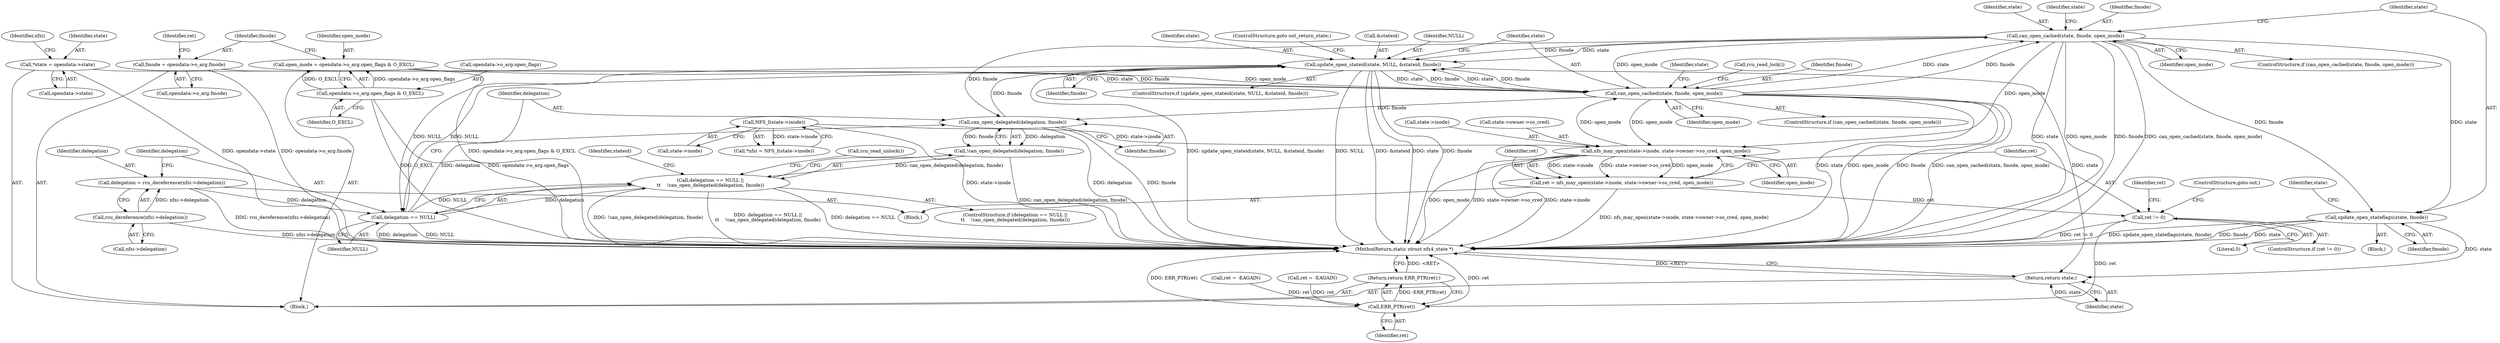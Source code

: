 digraph "0_linux_dc0b027dfadfcb8a5504f7d8052754bf8d501ab9_21@API" {
"1000159" [label="(Call,can_open_cached(state, fmode, open_mode))"];
"1000146" [label="(Call,can_open_cached(state, fmode, open_mode))"];
"1000106" [label="(Call,*state = opendata->state)"];
"1000237" [label="(Call,update_open_stateid(state, NULL, &stateid, fmode))"];
"1000159" [label="(Call,can_open_cached(state, fmode, open_mode))"];
"1000191" [label="(Call,delegation == NULL)"];
"1000183" [label="(Call,delegation = rcu_dereference(nfsi->delegation))"];
"1000185" [label="(Call,rcu_dereference(nfsi->delegation))"];
"1000195" [label="(Call,can_open_delegated(delegation, fmode))"];
"1000130" [label="(Call,fmode = opendata->o_arg.fmode)"];
"1000217" [label="(Call,nfs_may_open(state->inode, state->owner->so_cred, open_mode))"];
"1000114" [label="(Call,NFS_I(state->inode))"];
"1000120" [label="(Call,open_mode = opendata->o_arg.open_flags & O_EXCL)"];
"1000122" [label="(Call,opendata->o_arg.open_flags & O_EXCL)"];
"1000164" [label="(Call,update_open_stateflags(state, fmode))"];
"1000254" [label="(Return,return state;)"];
"1000194" [label="(Call,!can_open_delegated(delegation, fmode))"];
"1000190" [label="(Call,delegation == NULL ||\n\t\t    !can_open_delegated(delegation, fmode))"];
"1000215" [label="(Call,ret = nfs_may_open(state->inode, state->owner->so_cred, open_mode))"];
"1000228" [label="(Call,ret != 0)"];
"1000246" [label="(Call,ERR_PTR(ret))"];
"1000245" [label="(Return,return ERR_PTR(ret);)"];
"1000128" [label="(Identifier,O_EXCL)"];
"1000218" [label="(Call,state->inode)"];
"1000146" [label="(Call,can_open_cached(state, fmode, open_mode))"];
"1000232" [label="(Call,ret = -EAGAIN)"];
"1000230" [label="(Literal,0)"];
"1000226" [label="(Identifier,open_mode)"];
"1000194" [label="(Call,!can_open_delegated(delegation, fmode))"];
"1000227" [label="(ControlStructure,if (ret != 0))"];
"1000112" [label="(Call,*nfsi = NFS_I(state->inode))"];
"1000217" [label="(Call,nfs_may_open(state->inode, state->owner->so_cred, open_mode))"];
"1000139" [label="(Call,ret = -EAGAIN)"];
"1000193" [label="(Identifier,NULL)"];
"1000115" [label="(Call,state->inode)"];
"1000186" [label="(Call,nfsi->delegation)"];
"1000114" [label="(Call,NFS_I(state->inode))"];
"1000256" [label="(MethodReturn,static struct nfs4_state *)"];
"1000171" [label="(Identifier,state)"];
"1000243" [label="(ControlStructure,goto out_return_state;)"];
"1000196" [label="(Identifier,delegation)"];
"1000155" [label="(Identifier,state)"];
"1000104" [label="(Block,)"];
"1000113" [label="(Identifier,nfsi)"];
"1000237" [label="(Call,update_open_stateid(state, NULL, &stateid, fmode))"];
"1000145" [label="(ControlStructure,if (can_open_cached(state, fmode, open_mode)))"];
"1000203" [label="(Identifier,stateid)"];
"1000233" [label="(Identifier,ret)"];
"1000121" [label="(Identifier,open_mode)"];
"1000255" [label="(Identifier,state)"];
"1000149" [label="(Identifier,open_mode)"];
"1000123" [label="(Call,opendata->o_arg.open_flags)"];
"1000184" [label="(Identifier,delegation)"];
"1000122" [label="(Call,opendata->o_arg.open_flags & O_EXCL)"];
"1000246" [label="(Call,ERR_PTR(ret))"];
"1000182" [label="(Call,rcu_read_lock())"];
"1000163" [label="(Block,)"];
"1000120" [label="(Call,open_mode = opendata->o_arg.open_flags & O_EXCL)"];
"1000228" [label="(Call,ret != 0)"];
"1000162" [label="(Identifier,open_mode)"];
"1000245" [label="(Return,return ERR_PTR(ret);)"];
"1000131" [label="(Identifier,fmode)"];
"1000190" [label="(Call,delegation == NULL ||\n\t\t    !can_open_delegated(delegation, fmode))"];
"1000148" [label="(Identifier,fmode)"];
"1000160" [label="(Identifier,state)"];
"1000166" [label="(Identifier,fmode)"];
"1000144" [label="(Block,)"];
"1000197" [label="(Identifier,fmode)"];
"1000130" [label="(Call,fmode = opendata->o_arg.fmode)"];
"1000164" [label="(Call,update_open_stateflags(state, fmode))"];
"1000240" [label="(Call,&stateid)"];
"1000231" [label="(ControlStructure,goto out;)"];
"1000147" [label="(Identifier,state)"];
"1000242" [label="(Identifier,fmode)"];
"1000189" [label="(ControlStructure,if (delegation == NULL ||\n\t\t    !can_open_delegated(delegation, fmode)))"];
"1000221" [label="(Call,state->owner->so_cred)"];
"1000195" [label="(Call,can_open_delegated(delegation, fmode))"];
"1000158" [label="(ControlStructure,if (can_open_cached(state, fmode, open_mode)))"];
"1000215" [label="(Call,ret = nfs_may_open(state->inode, state->owner->so_cred, open_mode))"];
"1000199" [label="(Call,rcu_read_unlock())"];
"1000107" [label="(Identifier,state)"];
"1000132" [label="(Call,opendata->o_arg.fmode)"];
"1000229" [label="(Identifier,ret)"];
"1000140" [label="(Identifier,ret)"];
"1000106" [label="(Call,*state = opendata->state)"];
"1000236" [label="(ControlStructure,if (update_open_stateid(state, NULL, &stateid, fmode)))"];
"1000192" [label="(Identifier,delegation)"];
"1000247" [label="(Identifier,ret)"];
"1000165" [label="(Identifier,state)"];
"1000179" [label="(Identifier,state)"];
"1000159" [label="(Call,can_open_cached(state, fmode, open_mode))"];
"1000239" [label="(Identifier,NULL)"];
"1000108" [label="(Call,opendata->state)"];
"1000183" [label="(Call,delegation = rcu_dereference(nfsi->delegation))"];
"1000185" [label="(Call,rcu_dereference(nfsi->delegation))"];
"1000216" [label="(Identifier,ret)"];
"1000254" [label="(Return,return state;)"];
"1000238" [label="(Identifier,state)"];
"1000191" [label="(Call,delegation == NULL)"];
"1000161" [label="(Identifier,fmode)"];
"1000159" -> "1000158"  [label="AST: "];
"1000159" -> "1000162"  [label="CFG: "];
"1000160" -> "1000159"  [label="AST: "];
"1000161" -> "1000159"  [label="AST: "];
"1000162" -> "1000159"  [label="AST: "];
"1000165" -> "1000159"  [label="CFG: "];
"1000179" -> "1000159"  [label="CFG: "];
"1000159" -> "1000256"  [label="DDG: can_open_cached(state, fmode, open_mode)"];
"1000159" -> "1000256"  [label="DDG: state"];
"1000159" -> "1000256"  [label="DDG: open_mode"];
"1000159" -> "1000256"  [label="DDG: fmode"];
"1000146" -> "1000159"  [label="DDG: state"];
"1000146" -> "1000159"  [label="DDG: fmode"];
"1000146" -> "1000159"  [label="DDG: open_mode"];
"1000159" -> "1000164"  [label="DDG: state"];
"1000159" -> "1000164"  [label="DDG: fmode"];
"1000159" -> "1000195"  [label="DDG: fmode"];
"1000159" -> "1000217"  [label="DDG: open_mode"];
"1000159" -> "1000237"  [label="DDG: state"];
"1000159" -> "1000237"  [label="DDG: fmode"];
"1000146" -> "1000145"  [label="AST: "];
"1000146" -> "1000149"  [label="CFG: "];
"1000147" -> "1000146"  [label="AST: "];
"1000148" -> "1000146"  [label="AST: "];
"1000149" -> "1000146"  [label="AST: "];
"1000155" -> "1000146"  [label="CFG: "];
"1000182" -> "1000146"  [label="CFG: "];
"1000146" -> "1000256"  [label="DDG: open_mode"];
"1000146" -> "1000256"  [label="DDG: fmode"];
"1000146" -> "1000256"  [label="DDG: can_open_cached(state, fmode, open_mode)"];
"1000146" -> "1000256"  [label="DDG: state"];
"1000106" -> "1000146"  [label="DDG: state"];
"1000237" -> "1000146"  [label="DDG: state"];
"1000237" -> "1000146"  [label="DDG: fmode"];
"1000130" -> "1000146"  [label="DDG: fmode"];
"1000217" -> "1000146"  [label="DDG: open_mode"];
"1000120" -> "1000146"  [label="DDG: open_mode"];
"1000146" -> "1000195"  [label="DDG: fmode"];
"1000146" -> "1000217"  [label="DDG: open_mode"];
"1000146" -> "1000237"  [label="DDG: state"];
"1000146" -> "1000237"  [label="DDG: fmode"];
"1000106" -> "1000104"  [label="AST: "];
"1000106" -> "1000108"  [label="CFG: "];
"1000107" -> "1000106"  [label="AST: "];
"1000108" -> "1000106"  [label="AST: "];
"1000113" -> "1000106"  [label="CFG: "];
"1000106" -> "1000256"  [label="DDG: opendata->state"];
"1000237" -> "1000236"  [label="AST: "];
"1000237" -> "1000242"  [label="CFG: "];
"1000238" -> "1000237"  [label="AST: "];
"1000239" -> "1000237"  [label="AST: "];
"1000240" -> "1000237"  [label="AST: "];
"1000242" -> "1000237"  [label="AST: "];
"1000147" -> "1000237"  [label="CFG: "];
"1000243" -> "1000237"  [label="CFG: "];
"1000237" -> "1000256"  [label="DDG: update_open_stateid(state, NULL, &stateid, fmode)"];
"1000237" -> "1000256"  [label="DDG: NULL"];
"1000237" -> "1000256"  [label="DDG: &stateid"];
"1000237" -> "1000256"  [label="DDG: state"];
"1000237" -> "1000256"  [label="DDG: fmode"];
"1000237" -> "1000191"  [label="DDG: NULL"];
"1000191" -> "1000237"  [label="DDG: NULL"];
"1000195" -> "1000237"  [label="DDG: fmode"];
"1000237" -> "1000254"  [label="DDG: state"];
"1000191" -> "1000190"  [label="AST: "];
"1000191" -> "1000193"  [label="CFG: "];
"1000192" -> "1000191"  [label="AST: "];
"1000193" -> "1000191"  [label="AST: "];
"1000196" -> "1000191"  [label="CFG: "];
"1000190" -> "1000191"  [label="CFG: "];
"1000191" -> "1000256"  [label="DDG: NULL"];
"1000191" -> "1000256"  [label="DDG: delegation"];
"1000191" -> "1000190"  [label="DDG: delegation"];
"1000191" -> "1000190"  [label="DDG: NULL"];
"1000183" -> "1000191"  [label="DDG: delegation"];
"1000191" -> "1000195"  [label="DDG: delegation"];
"1000183" -> "1000144"  [label="AST: "];
"1000183" -> "1000185"  [label="CFG: "];
"1000184" -> "1000183"  [label="AST: "];
"1000185" -> "1000183"  [label="AST: "];
"1000192" -> "1000183"  [label="CFG: "];
"1000183" -> "1000256"  [label="DDG: rcu_dereference(nfsi->delegation)"];
"1000185" -> "1000183"  [label="DDG: nfsi->delegation"];
"1000185" -> "1000186"  [label="CFG: "];
"1000186" -> "1000185"  [label="AST: "];
"1000185" -> "1000256"  [label="DDG: nfsi->delegation"];
"1000195" -> "1000194"  [label="AST: "];
"1000195" -> "1000197"  [label="CFG: "];
"1000196" -> "1000195"  [label="AST: "];
"1000197" -> "1000195"  [label="AST: "];
"1000194" -> "1000195"  [label="CFG: "];
"1000195" -> "1000256"  [label="DDG: fmode"];
"1000195" -> "1000256"  [label="DDG: delegation"];
"1000195" -> "1000194"  [label="DDG: delegation"];
"1000195" -> "1000194"  [label="DDG: fmode"];
"1000130" -> "1000104"  [label="AST: "];
"1000130" -> "1000132"  [label="CFG: "];
"1000131" -> "1000130"  [label="AST: "];
"1000132" -> "1000130"  [label="AST: "];
"1000140" -> "1000130"  [label="CFG: "];
"1000130" -> "1000256"  [label="DDG: opendata->o_arg.fmode"];
"1000217" -> "1000215"  [label="AST: "];
"1000217" -> "1000226"  [label="CFG: "];
"1000218" -> "1000217"  [label="AST: "];
"1000221" -> "1000217"  [label="AST: "];
"1000226" -> "1000217"  [label="AST: "];
"1000215" -> "1000217"  [label="CFG: "];
"1000217" -> "1000256"  [label="DDG: open_mode"];
"1000217" -> "1000256"  [label="DDG: state->owner->so_cred"];
"1000217" -> "1000256"  [label="DDG: state->inode"];
"1000217" -> "1000215"  [label="DDG: state->inode"];
"1000217" -> "1000215"  [label="DDG: state->owner->so_cred"];
"1000217" -> "1000215"  [label="DDG: open_mode"];
"1000114" -> "1000217"  [label="DDG: state->inode"];
"1000114" -> "1000112"  [label="AST: "];
"1000114" -> "1000115"  [label="CFG: "];
"1000115" -> "1000114"  [label="AST: "];
"1000112" -> "1000114"  [label="CFG: "];
"1000114" -> "1000256"  [label="DDG: state->inode"];
"1000114" -> "1000112"  [label="DDG: state->inode"];
"1000120" -> "1000104"  [label="AST: "];
"1000120" -> "1000122"  [label="CFG: "];
"1000121" -> "1000120"  [label="AST: "];
"1000122" -> "1000120"  [label="AST: "];
"1000131" -> "1000120"  [label="CFG: "];
"1000120" -> "1000256"  [label="DDG: opendata->o_arg.open_flags & O_EXCL"];
"1000122" -> "1000120"  [label="DDG: opendata->o_arg.open_flags"];
"1000122" -> "1000120"  [label="DDG: O_EXCL"];
"1000122" -> "1000128"  [label="CFG: "];
"1000123" -> "1000122"  [label="AST: "];
"1000128" -> "1000122"  [label="AST: "];
"1000122" -> "1000256"  [label="DDG: opendata->o_arg.open_flags"];
"1000122" -> "1000256"  [label="DDG: O_EXCL"];
"1000164" -> "1000163"  [label="AST: "];
"1000164" -> "1000166"  [label="CFG: "];
"1000165" -> "1000164"  [label="AST: "];
"1000166" -> "1000164"  [label="AST: "];
"1000171" -> "1000164"  [label="CFG: "];
"1000164" -> "1000256"  [label="DDG: update_open_stateflags(state, fmode)"];
"1000164" -> "1000256"  [label="DDG: fmode"];
"1000164" -> "1000256"  [label="DDG: state"];
"1000164" -> "1000254"  [label="DDG: state"];
"1000254" -> "1000104"  [label="AST: "];
"1000254" -> "1000255"  [label="CFG: "];
"1000255" -> "1000254"  [label="AST: "];
"1000256" -> "1000254"  [label="CFG: "];
"1000254" -> "1000256"  [label="DDG: <RET>"];
"1000255" -> "1000254"  [label="DDG: state"];
"1000194" -> "1000190"  [label="AST: "];
"1000190" -> "1000194"  [label="CFG: "];
"1000194" -> "1000256"  [label="DDG: can_open_delegated(delegation, fmode)"];
"1000194" -> "1000190"  [label="DDG: can_open_delegated(delegation, fmode)"];
"1000190" -> "1000189"  [label="AST: "];
"1000199" -> "1000190"  [label="CFG: "];
"1000203" -> "1000190"  [label="CFG: "];
"1000190" -> "1000256"  [label="DDG: !can_open_delegated(delegation, fmode)"];
"1000190" -> "1000256"  [label="DDG: delegation == NULL ||\n\t\t    !can_open_delegated(delegation, fmode)"];
"1000190" -> "1000256"  [label="DDG: delegation == NULL"];
"1000215" -> "1000144"  [label="AST: "];
"1000216" -> "1000215"  [label="AST: "];
"1000229" -> "1000215"  [label="CFG: "];
"1000215" -> "1000256"  [label="DDG: nfs_may_open(state->inode, state->owner->so_cred, open_mode)"];
"1000215" -> "1000228"  [label="DDG: ret"];
"1000228" -> "1000227"  [label="AST: "];
"1000228" -> "1000230"  [label="CFG: "];
"1000229" -> "1000228"  [label="AST: "];
"1000230" -> "1000228"  [label="AST: "];
"1000231" -> "1000228"  [label="CFG: "];
"1000233" -> "1000228"  [label="CFG: "];
"1000228" -> "1000256"  [label="DDG: ret != 0"];
"1000228" -> "1000246"  [label="DDG: ret"];
"1000246" -> "1000245"  [label="AST: "];
"1000246" -> "1000247"  [label="CFG: "];
"1000247" -> "1000246"  [label="AST: "];
"1000245" -> "1000246"  [label="CFG: "];
"1000246" -> "1000256"  [label="DDG: ERR_PTR(ret)"];
"1000246" -> "1000256"  [label="DDG: ret"];
"1000246" -> "1000245"  [label="DDG: ERR_PTR(ret)"];
"1000232" -> "1000246"  [label="DDG: ret"];
"1000139" -> "1000246"  [label="DDG: ret"];
"1000245" -> "1000104"  [label="AST: "];
"1000256" -> "1000245"  [label="CFG: "];
"1000245" -> "1000256"  [label="DDG: <RET>"];
}
